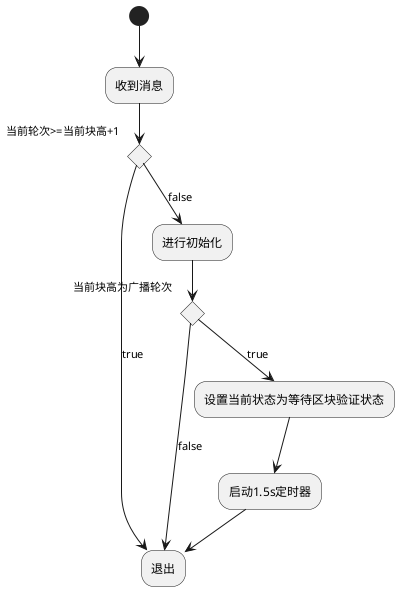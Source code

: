 @startuml
(*) --> 收到消息
if "当前轮次>=当前块高+1" then
    -->[true]退出
else
    --> [false]进行初始化
    if 当前块高为广播轮次 then
        -->[true] 设置当前状态为等待区块验证状态
        --> 启动1.5s定时器
        --> 退出
    else
        --> [false] 退出
    endif
endif
@enduml